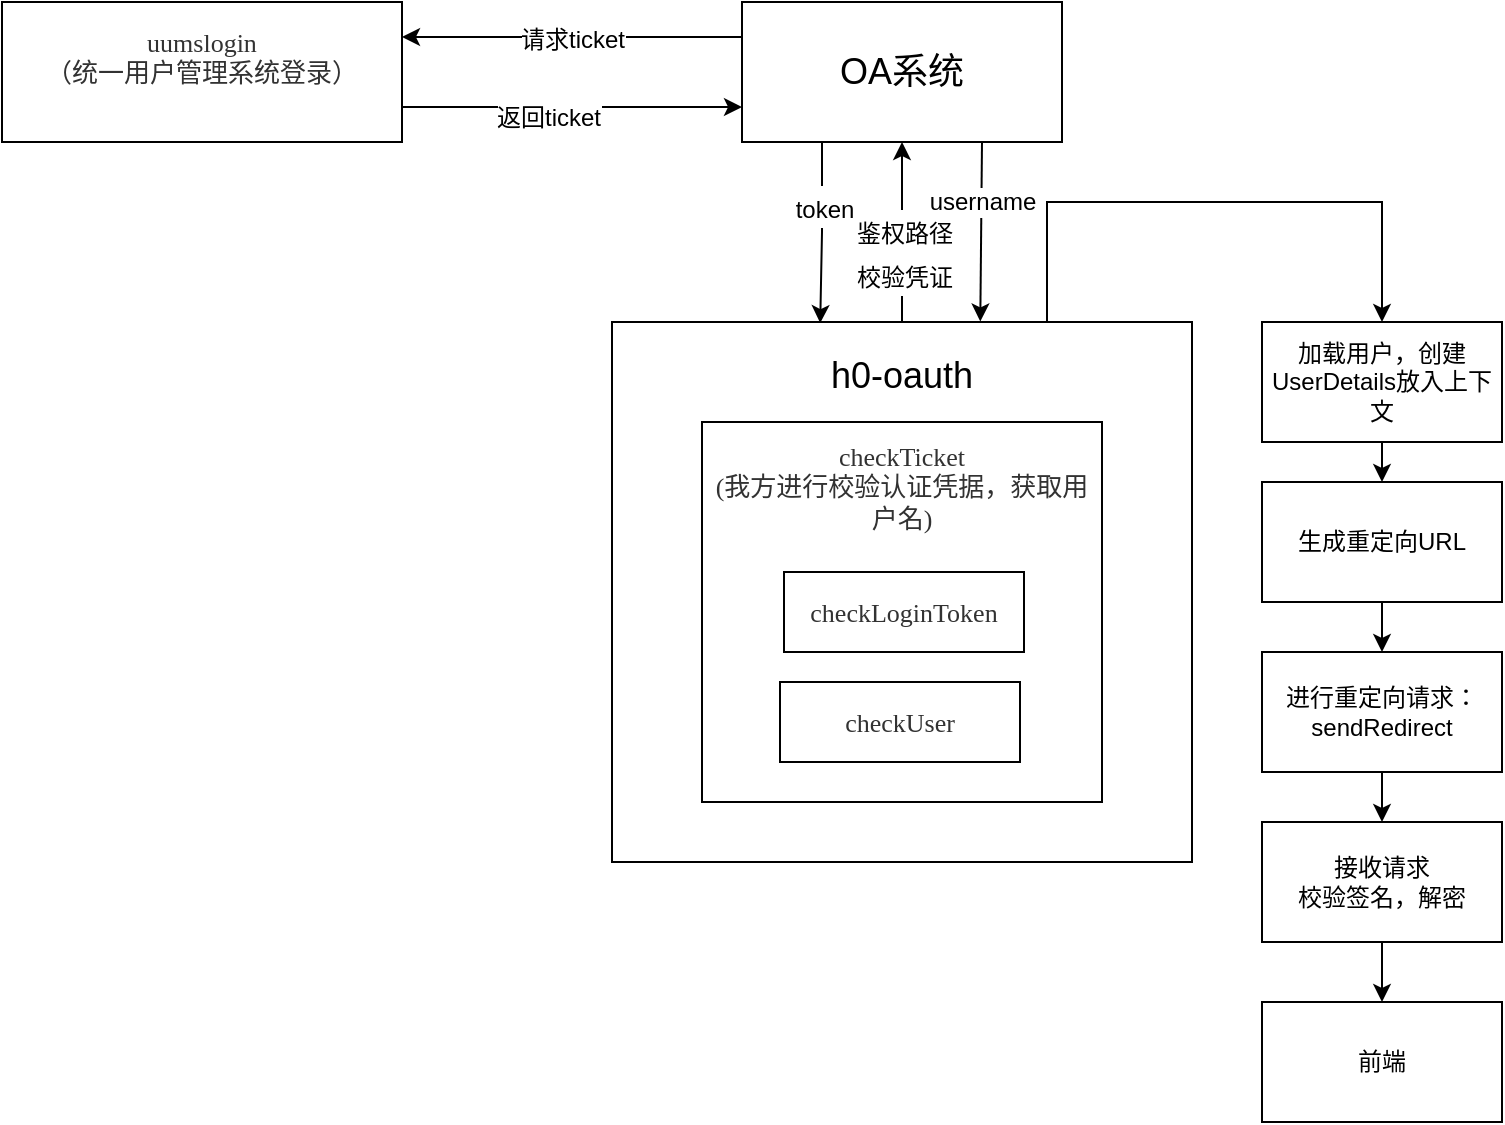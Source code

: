 <mxfile version="19.0.0" type="github">
  <diagram id="2gf7sda_4UTX0hgMDygt" name="Page-1">
    <mxGraphModel dx="1038" dy="547" grid="1" gridSize="10" guides="1" tooltips="1" connect="1" arrows="1" fold="1" page="1" pageScale="1" pageWidth="827" pageHeight="1169" math="0" shadow="0">
      <root>
        <mxCell id="0" />
        <mxCell id="1" parent="0" />
        <mxCell id="aQyeSPflnV8R5U1JOt6g-22" style="edgeStyle=orthogonalEdgeStyle;rounded=0;orthogonalLoop=1;jettySize=auto;html=1;exitX=0.5;exitY=0;exitDx=0;exitDy=0;entryX=0.5;entryY=1;entryDx=0;entryDy=0;fontSize=18;" parent="1" source="aQyeSPflnV8R5U1JOt6g-6" target="aQyeSPflnV8R5U1JOt6g-8" edge="1">
          <mxGeometry relative="1" as="geometry">
            <Array as="points">
              <mxPoint x="490" y="210" />
              <mxPoint x="490" y="210" />
            </Array>
          </mxGeometry>
        </mxCell>
        <mxCell id="aQyeSPflnV8R5U1JOt6g-24" value="&lt;font style=&quot;font-size: 12px;&quot;&gt;鉴权路径&lt;br&gt;校验凭证&lt;br&gt;&lt;/font&gt;" style="edgeLabel;html=1;align=center;verticalAlign=middle;resizable=0;points=[];fontSize=18;" parent="aQyeSPflnV8R5U1JOt6g-22" vertex="1" connectable="0">
          <mxGeometry x="-0.213" y="-1" relative="1" as="geometry">
            <mxPoint as="offset" />
          </mxGeometry>
        </mxCell>
        <mxCell id="aQyeSPflnV8R5U1JOt6g-36" style="edgeStyle=orthogonalEdgeStyle;rounded=0;orthogonalLoop=1;jettySize=auto;html=1;exitX=0.75;exitY=0;exitDx=0;exitDy=0;entryX=0.5;entryY=0;entryDx=0;entryDy=0;fontSize=12;" parent="1" source="aQyeSPflnV8R5U1JOt6g-6" target="aQyeSPflnV8R5U1JOt6g-33" edge="1">
          <mxGeometry relative="1" as="geometry">
            <Array as="points">
              <mxPoint x="563" y="200" />
              <mxPoint x="730" y="200" />
            </Array>
          </mxGeometry>
        </mxCell>
        <mxCell id="aQyeSPflnV8R5U1JOt6g-6" value="&lt;font style=&quot;font-size: 18px;&quot;&gt;h0-oauth&lt;br&gt;&lt;br&gt;&lt;br&gt;&lt;br&gt;&lt;br&gt;&lt;br&gt;&lt;br&gt;&lt;br&gt;&lt;br&gt;&lt;br&gt;&lt;br&gt;&lt;/font&gt;" style="rounded=0;whiteSpace=wrap;html=1;" parent="1" vertex="1">
          <mxGeometry x="345" y="260" width="290" height="270" as="geometry" />
        </mxCell>
        <mxCell id="aQyeSPflnV8R5U1JOt6g-11" style="edgeStyle=orthogonalEdgeStyle;rounded=0;orthogonalLoop=1;jettySize=auto;html=1;exitX=1;exitY=0.75;exitDx=0;exitDy=0;entryX=0;entryY=0.75;entryDx=0;entryDy=0;fontSize=18;" parent="1" source="aQyeSPflnV8R5U1JOt6g-2" target="aQyeSPflnV8R5U1JOt6g-8" edge="1">
          <mxGeometry relative="1" as="geometry" />
        </mxCell>
        <mxCell id="aQyeSPflnV8R5U1JOt6g-16" value="&lt;font style=&quot;font-size: 12px;&quot;&gt;返回ticket&lt;/font&gt;" style="edgeLabel;html=1;align=center;verticalAlign=middle;resizable=0;points=[];fontSize=18;" parent="aQyeSPflnV8R5U1JOt6g-11" vertex="1" connectable="0">
          <mxGeometry x="-0.143" y="-3" relative="1" as="geometry">
            <mxPoint as="offset" />
          </mxGeometry>
        </mxCell>
        <mxCell id="aQyeSPflnV8R5U1JOt6g-2" value="&lt;span style=&quot;color: rgb(50, 50, 50); font-family: 微软雅黑; font-size: 13px; background-color: rgba(255, 255, 255, 0.01);&quot;&gt;uumslogin&lt;/span&gt;&lt;div style=&quot;resize: none; outline: none; font-size: 13px; color: rgb(50, 50, 50); font-family: 微软雅黑;&quot;&gt;（统一用户管理系统登录）&lt;/div&gt;&lt;div&gt;&lt;br&gt;&lt;/div&gt;" style="rounded=0;whiteSpace=wrap;html=1;" parent="1" vertex="1">
          <mxGeometry x="40" y="100" width="200" height="70" as="geometry" />
        </mxCell>
        <mxCell id="aQyeSPflnV8R5U1JOt6g-3" value="&lt;span style=&quot;color: rgb(50, 50, 50); font-family: 微软雅黑; font-size: 13px; background-color: rgba(255, 255, 255, 0.01);&quot;&gt;checkTicket&lt;/span&gt;&lt;div style=&quot;resize: none; outline: none; font-size: 13px; color: rgb(50, 50, 50); font-family: 微软雅黑;&quot;&gt;(我方进行校验认证凭据，获取用户名)&lt;/div&gt;&lt;div style=&quot;resize: none; outline: none; font-size: 13px; color: rgb(50, 50, 50); font-family: 微软雅黑;&quot;&gt;&lt;br&gt;&lt;/div&gt;&lt;div style=&quot;resize: none; outline: none; font-size: 13px; color: rgb(50, 50, 50); font-family: 微软雅黑;&quot;&gt;&lt;br&gt;&lt;/div&gt;&lt;div style=&quot;resize: none; outline: none; font-size: 13px; color: rgb(50, 50, 50); font-family: 微软雅黑;&quot;&gt;&lt;br&gt;&lt;/div&gt;&lt;div style=&quot;resize: none; outline: none; font-size: 13px; color: rgb(50, 50, 50); font-family: 微软雅黑;&quot;&gt;&lt;br&gt;&lt;/div&gt;&lt;div style=&quot;resize: none; outline: none; font-size: 13px; color: rgb(50, 50, 50); font-family: 微软雅黑;&quot;&gt;&lt;br&gt;&lt;/div&gt;&lt;div style=&quot;resize: none; outline: none; font-size: 13px; color: rgb(50, 50, 50); font-family: 微软雅黑;&quot;&gt;&lt;br&gt;&lt;/div&gt;&lt;div style=&quot;resize: none; outline: none; font-size: 13px; color: rgb(50, 50, 50); font-family: 微软雅黑;&quot;&gt;&lt;br&gt;&lt;/div&gt;&lt;div style=&quot;resize: none; outline: none; font-size: 13px; color: rgb(50, 50, 50); font-family: 微软雅黑;&quot;&gt;&lt;br&gt;&lt;/div&gt;" style="rounded=0;whiteSpace=wrap;html=1;" parent="1" vertex="1">
          <mxGeometry x="390" y="310" width="200" height="190" as="geometry" />
        </mxCell>
        <mxCell id="aQyeSPflnV8R5U1JOt6g-4" value="&lt;span style=&quot;color: rgb(50, 50, 50); font-family: 微软雅黑; font-size: 13px; background-color: rgba(255, 255, 255, 0.01);&quot;&gt;checkLoginToken&lt;/span&gt;" style="rounded=0;whiteSpace=wrap;html=1;" parent="1" vertex="1">
          <mxGeometry x="431" y="385" width="120" height="40" as="geometry" />
        </mxCell>
        <mxCell id="aQyeSPflnV8R5U1JOt6g-5" value="&lt;span style=&quot;color: rgb(50, 50, 50); font-family: 微软雅黑; font-size: 13px; background-color: rgba(255, 255, 255, 0.01);&quot;&gt;checkUser&lt;/span&gt;" style="rounded=0;whiteSpace=wrap;html=1;" parent="1" vertex="1">
          <mxGeometry x="429" y="440" width="120" height="40" as="geometry" />
        </mxCell>
        <mxCell id="aQyeSPflnV8R5U1JOt6g-10" value="&lt;font style=&quot;font-size: 12px;&quot;&gt;请求ticket&lt;/font&gt;" style="edgeStyle=orthogonalEdgeStyle;rounded=0;orthogonalLoop=1;jettySize=auto;html=1;exitX=0;exitY=0.25;exitDx=0;exitDy=0;entryX=1;entryY=0.25;entryDx=0;entryDy=0;fontSize=18;" parent="1" source="aQyeSPflnV8R5U1JOt6g-8" target="aQyeSPflnV8R5U1JOt6g-2" edge="1">
          <mxGeometry relative="1" as="geometry" />
        </mxCell>
        <mxCell id="aQyeSPflnV8R5U1JOt6g-20" style="edgeStyle=orthogonalEdgeStyle;rounded=0;orthogonalLoop=1;jettySize=auto;html=1;exitX=0.25;exitY=1;exitDx=0;exitDy=0;entryX=0.359;entryY=0.002;entryDx=0;entryDy=0;entryPerimeter=0;fontSize=18;" parent="1" source="aQyeSPflnV8R5U1JOt6g-8" target="aQyeSPflnV8R5U1JOt6g-6" edge="1">
          <mxGeometry relative="1" as="geometry" />
        </mxCell>
        <mxCell id="aQyeSPflnV8R5U1JOt6g-23" value="&lt;font style=&quot;font-size: 12px;&quot;&gt;token&lt;/font&gt;" style="edgeLabel;html=1;align=center;verticalAlign=middle;resizable=0;points=[];fontSize=18;" parent="aQyeSPflnV8R5U1JOt6g-20" vertex="1" connectable="0">
          <mxGeometry x="-0.309" y="1" relative="1" as="geometry">
            <mxPoint as="offset" />
          </mxGeometry>
        </mxCell>
        <mxCell id="aQyeSPflnV8R5U1JOt6g-25" style="edgeStyle=orthogonalEdgeStyle;rounded=0;orthogonalLoop=1;jettySize=auto;html=1;exitX=0.75;exitY=1;exitDx=0;exitDy=0;entryX=0.635;entryY=-0.001;entryDx=0;entryDy=0;entryPerimeter=0;fontSize=12;" parent="1" source="aQyeSPflnV8R5U1JOt6g-8" target="aQyeSPflnV8R5U1JOt6g-6" edge="1">
          <mxGeometry relative="1" as="geometry">
            <Array as="points">
              <mxPoint x="529" y="170" />
            </Array>
          </mxGeometry>
        </mxCell>
        <mxCell id="aQyeSPflnV8R5U1JOt6g-27" value="username" style="edgeLabel;html=1;align=center;verticalAlign=middle;resizable=0;points=[];fontSize=12;" parent="aQyeSPflnV8R5U1JOt6g-25" vertex="1" connectable="0">
          <mxGeometry x="-0.318" y="1" relative="1" as="geometry">
            <mxPoint as="offset" />
          </mxGeometry>
        </mxCell>
        <mxCell id="aQyeSPflnV8R5U1JOt6g-8" value="OA系统" style="rounded=0;whiteSpace=wrap;html=1;fontSize=18;" parent="1" vertex="1">
          <mxGeometry x="410" y="100" width="160" height="70" as="geometry" />
        </mxCell>
        <mxCell id="aQyeSPflnV8R5U1JOt6g-38" style="edgeStyle=orthogonalEdgeStyle;rounded=0;orthogonalLoop=1;jettySize=auto;html=1;exitX=0.5;exitY=1;exitDx=0;exitDy=0;entryX=0.5;entryY=0;entryDx=0;entryDy=0;fontSize=12;" parent="1" source="aQyeSPflnV8R5U1JOt6g-32" target="aQyeSPflnV8R5U1JOt6g-34" edge="1">
          <mxGeometry relative="1" as="geometry" />
        </mxCell>
        <mxCell id="aQyeSPflnV8R5U1JOt6g-32" value="生成重定向URL" style="rounded=0;whiteSpace=wrap;html=1;fontSize=12;" parent="1" vertex="1">
          <mxGeometry x="670" y="340" width="120" height="60" as="geometry" />
        </mxCell>
        <mxCell id="aQyeSPflnV8R5U1JOt6g-37" style="edgeStyle=orthogonalEdgeStyle;rounded=0;orthogonalLoop=1;jettySize=auto;html=1;exitX=0.5;exitY=1;exitDx=0;exitDy=0;entryX=0.5;entryY=0;entryDx=0;entryDy=0;fontSize=12;" parent="1" source="aQyeSPflnV8R5U1JOt6g-33" target="aQyeSPflnV8R5U1JOt6g-32" edge="1">
          <mxGeometry relative="1" as="geometry" />
        </mxCell>
        <mxCell id="aQyeSPflnV8R5U1JOt6g-33" value="加载用户，创建UserDetails放入上下文" style="rounded=0;whiteSpace=wrap;html=1;fontSize=12;" parent="1" vertex="1">
          <mxGeometry x="670" y="260" width="120" height="60" as="geometry" />
        </mxCell>
        <mxCell id="PvAEfIu0L8BwZ1HEVdcQ-2" style="edgeStyle=orthogonalEdgeStyle;rounded=0;orthogonalLoop=1;jettySize=auto;html=1;" edge="1" parent="1" source="aQyeSPflnV8R5U1JOt6g-34" target="PvAEfIu0L8BwZ1HEVdcQ-1">
          <mxGeometry relative="1" as="geometry" />
        </mxCell>
        <mxCell id="aQyeSPflnV8R5U1JOt6g-34" value="进行重定向请求：sendRedirect" style="rounded=0;whiteSpace=wrap;html=1;fontSize=12;" parent="1" vertex="1">
          <mxGeometry x="670" y="425" width="120" height="60" as="geometry" />
        </mxCell>
        <mxCell id="aQyeSPflnV8R5U1JOt6g-35" value="前端" style="rounded=0;whiteSpace=wrap;html=1;fontSize=12;" parent="1" vertex="1">
          <mxGeometry x="670" y="600" width="120" height="60" as="geometry" />
        </mxCell>
        <mxCell id="PvAEfIu0L8BwZ1HEVdcQ-3" style="edgeStyle=orthogonalEdgeStyle;rounded=0;orthogonalLoop=1;jettySize=auto;html=1;entryX=0.5;entryY=0;entryDx=0;entryDy=0;" edge="1" parent="1" source="PvAEfIu0L8BwZ1HEVdcQ-1" target="aQyeSPflnV8R5U1JOt6g-35">
          <mxGeometry relative="1" as="geometry" />
        </mxCell>
        <mxCell id="PvAEfIu0L8BwZ1HEVdcQ-1" value="接收请求&lt;br&gt;校验签名，解密" style="rounded=0;whiteSpace=wrap;html=1;" vertex="1" parent="1">
          <mxGeometry x="670" y="510" width="120" height="60" as="geometry" />
        </mxCell>
      </root>
    </mxGraphModel>
  </diagram>
</mxfile>
